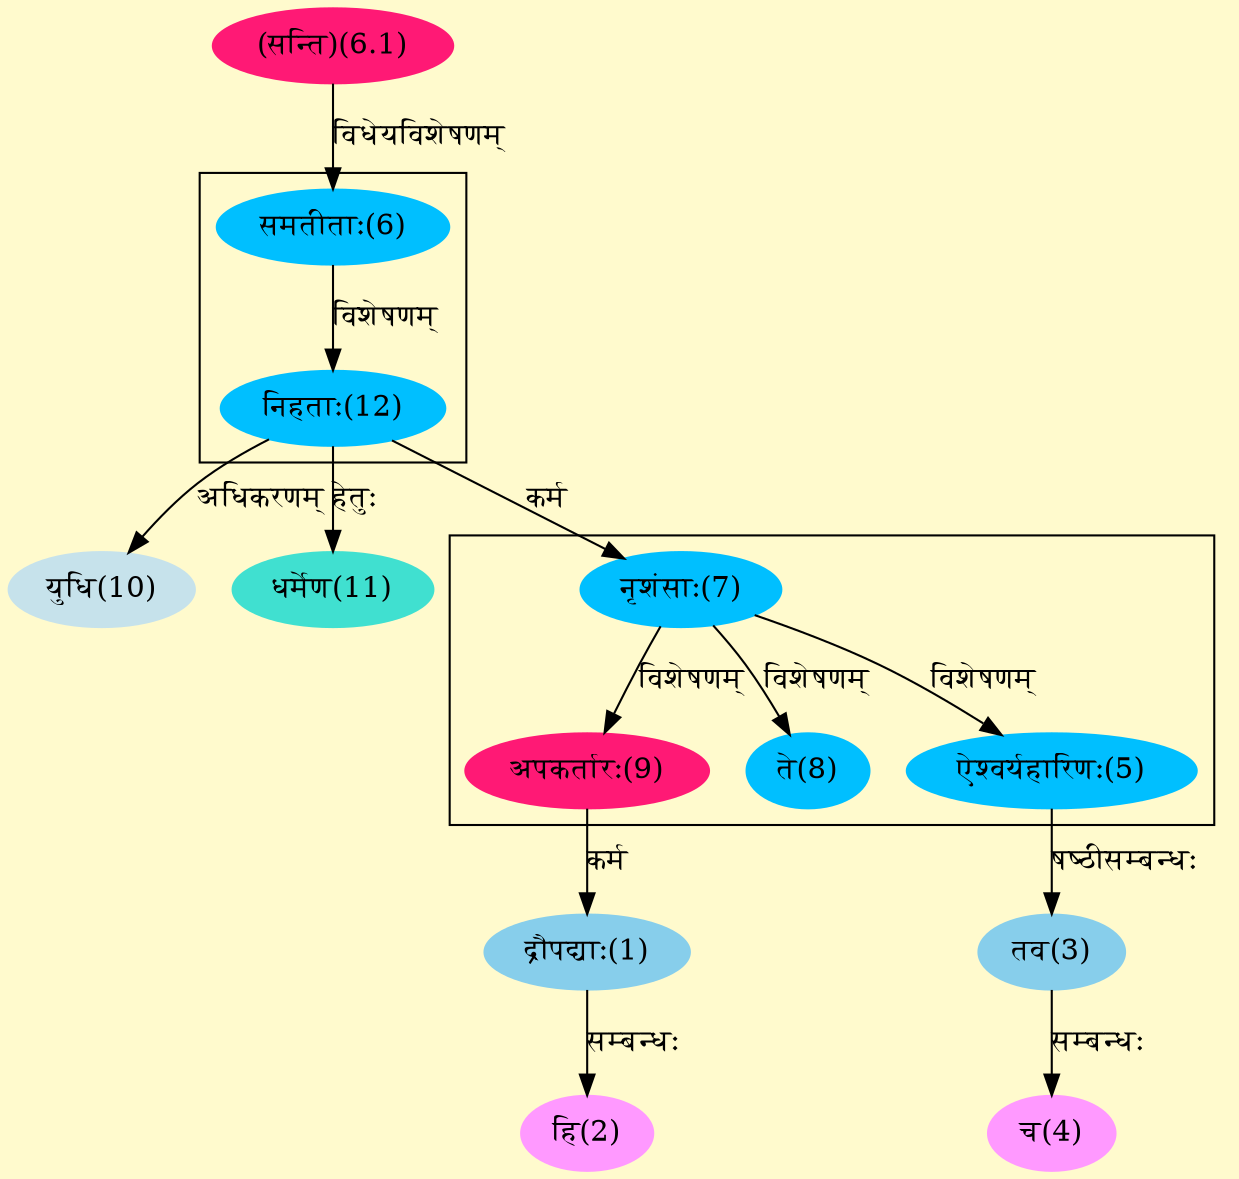 digraph G{
rankdir=BT;
 compound=true;
 bgcolor="lemonchiffon1";

subgraph cluster_1{
Node5 [style=filled, color="#00BFFF" label = "ऐश्वर्यहारिणः(5)"]
Node7 [style=filled, color="#00BFFF" label = "नृशंसाः(7)"]
Node8 [style=filled, color="#00BFFF" label = "ते(8)"]
Node9 [style=filled, color="#FF1975" label = "अपकर्तारः(9)"]

}

subgraph cluster_2{
Node12 [style=filled, color="#00BFFF" label = "निहताः(12)"]
Node6 [style=filled, color="#00BFFF" label = "समतीताः(6)"]

}
Node1 [style=filled, color="#87CEEB" label = "द्रौपद्याः(1)"]
Node9 [style=filled, color="#FF1975" label = "अपकर्तारः(9)"]
Node2 [style=filled, color="#FF99FF" label = "हि(2)"]
Node3 [style=filled, color="#87CEEB" label = "तव(3)"]
Node5 [style=filled, color="#00BFFF" label = "ऐश्वर्यहारिणः(5)"]
Node4 [style=filled, color="#FF99FF" label = "च(4)"]
Node6 [style=filled, color="#00BFFF" label = "समतीताः(6)"]
Node6_1 [style=filled, color="#FF1975" label = "(सन्ति)(6.1)"]
Node7 [style=filled, color="#00BFFF" label = "नृशंसाः(7)"]
Node12 [style=filled, color="#00BFFF" label = "निहताः(12)"]
Node10 [style=filled, color="#C6E2EB" label = "युधि(10)"]
Node11 [style=filled, color="#40E0D0" label = "धर्मेण(11)"]
/* Start of Relations section */

Node1 -> Node9 [  label="कर्म"  dir="back" ]
Node2 -> Node1 [  label="सम्बन्धः"  dir="back" ]
Node3 -> Node5 [  label="षष्ठीसम्बन्धः"  dir="back" ]
Node4 -> Node3 [  label="सम्बन्धः"  dir="back" ]
Node5 -> Node7 [  label="विशेषणम्"  dir="back" ]
Node6 -> Node6_1 [  label="विधेयविशेषणम्"  dir="back" ]
Node7 -> Node12 [  label="कर्म"  dir="back" ]
Node8 -> Node7 [  label="विशेषणम्"  dir="back" ]
Node9 -> Node7 [  label="विशेषणम्"  dir="back" ]
Node10 -> Node12 [  label="अधिकरणम्"  dir="back" ]
Node11 -> Node12 [  label="हेतुः"  dir="back" ]
Node12 -> Node6 [  label="विशेषणम्"  dir="back" ]
}
